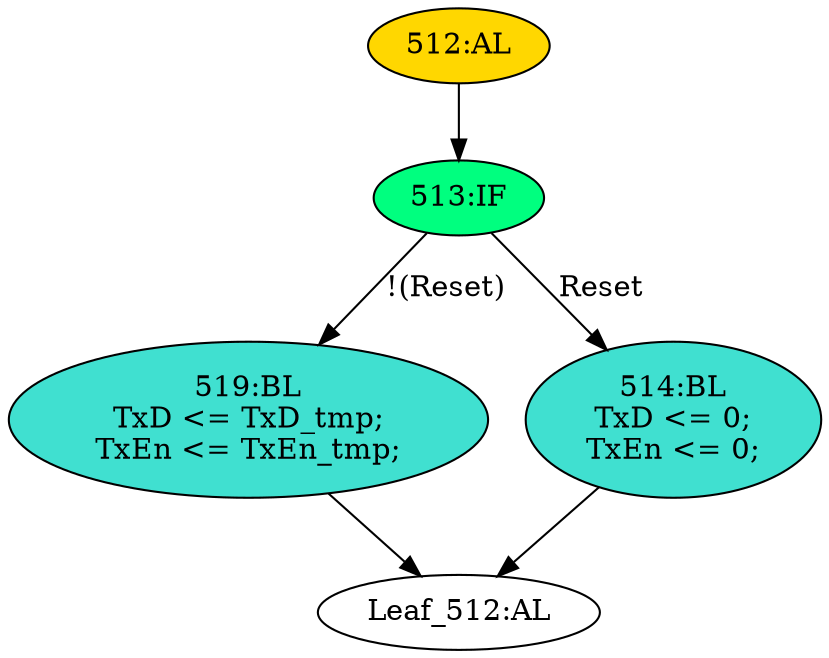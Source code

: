 strict digraph "" {
	node [label="\N"];
	"Leaf_512:AL"	 [def_var="['TxEn', 'TxD']",
		label="Leaf_512:AL"];
	"519:BL"	 [ast="<pyverilog.vparser.ast.Block object at 0x7f104a545c10>",
		fillcolor=turquoise,
		label="519:BL
TxD <= TxD_tmp;
TxEn <= TxEn_tmp;",
		statements="[<pyverilog.vparser.ast.NonblockingSubstitution object at 0x7f104a545950>, <pyverilog.vparser.ast.NonblockingSubstitution object \
at 0x7f104a545ad0>]",
		style=filled,
		typ=Block];
	"519:BL" -> "Leaf_512:AL"	 [cond="[]",
		lineno=None];
	"514:BL"	 [ast="<pyverilog.vparser.ast.Block object at 0x7f104a545ed0>",
		fillcolor=turquoise,
		label="514:BL
TxD <= 0;
TxEn <= 0;",
		statements="[<pyverilog.vparser.ast.NonblockingSubstitution object at 0x7f104a545c50>, <pyverilog.vparser.ast.NonblockingSubstitution object \
at 0x7f104a545d90>]",
		style=filled,
		typ=Block];
	"514:BL" -> "Leaf_512:AL"	 [cond="[]",
		lineno=None];
	"513:IF"	 [ast="<pyverilog.vparser.ast.IfStatement object at 0x7f104a545f10>",
		fillcolor=springgreen,
		label="513:IF",
		statements="[]",
		style=filled,
		typ=IfStatement];
	"513:IF" -> "519:BL"	 [cond="['Reset']",
		label="!(Reset)",
		lineno=513];
	"513:IF" -> "514:BL"	 [cond="['Reset']",
		label=Reset,
		lineno=513];
	"512:AL"	 [ast="<pyverilog.vparser.ast.Always object at 0x7f104a545f90>",
		clk_sens=True,
		fillcolor=gold,
		label="512:AL",
		sens="['Clk', 'Reset']",
		statements="[]",
		style=filled,
		typ=Always,
		use_var="['Reset', 'TxEn_tmp', 'TxD_tmp']"];
	"512:AL" -> "513:IF"	 [cond="[]",
		lineno=None];
}
